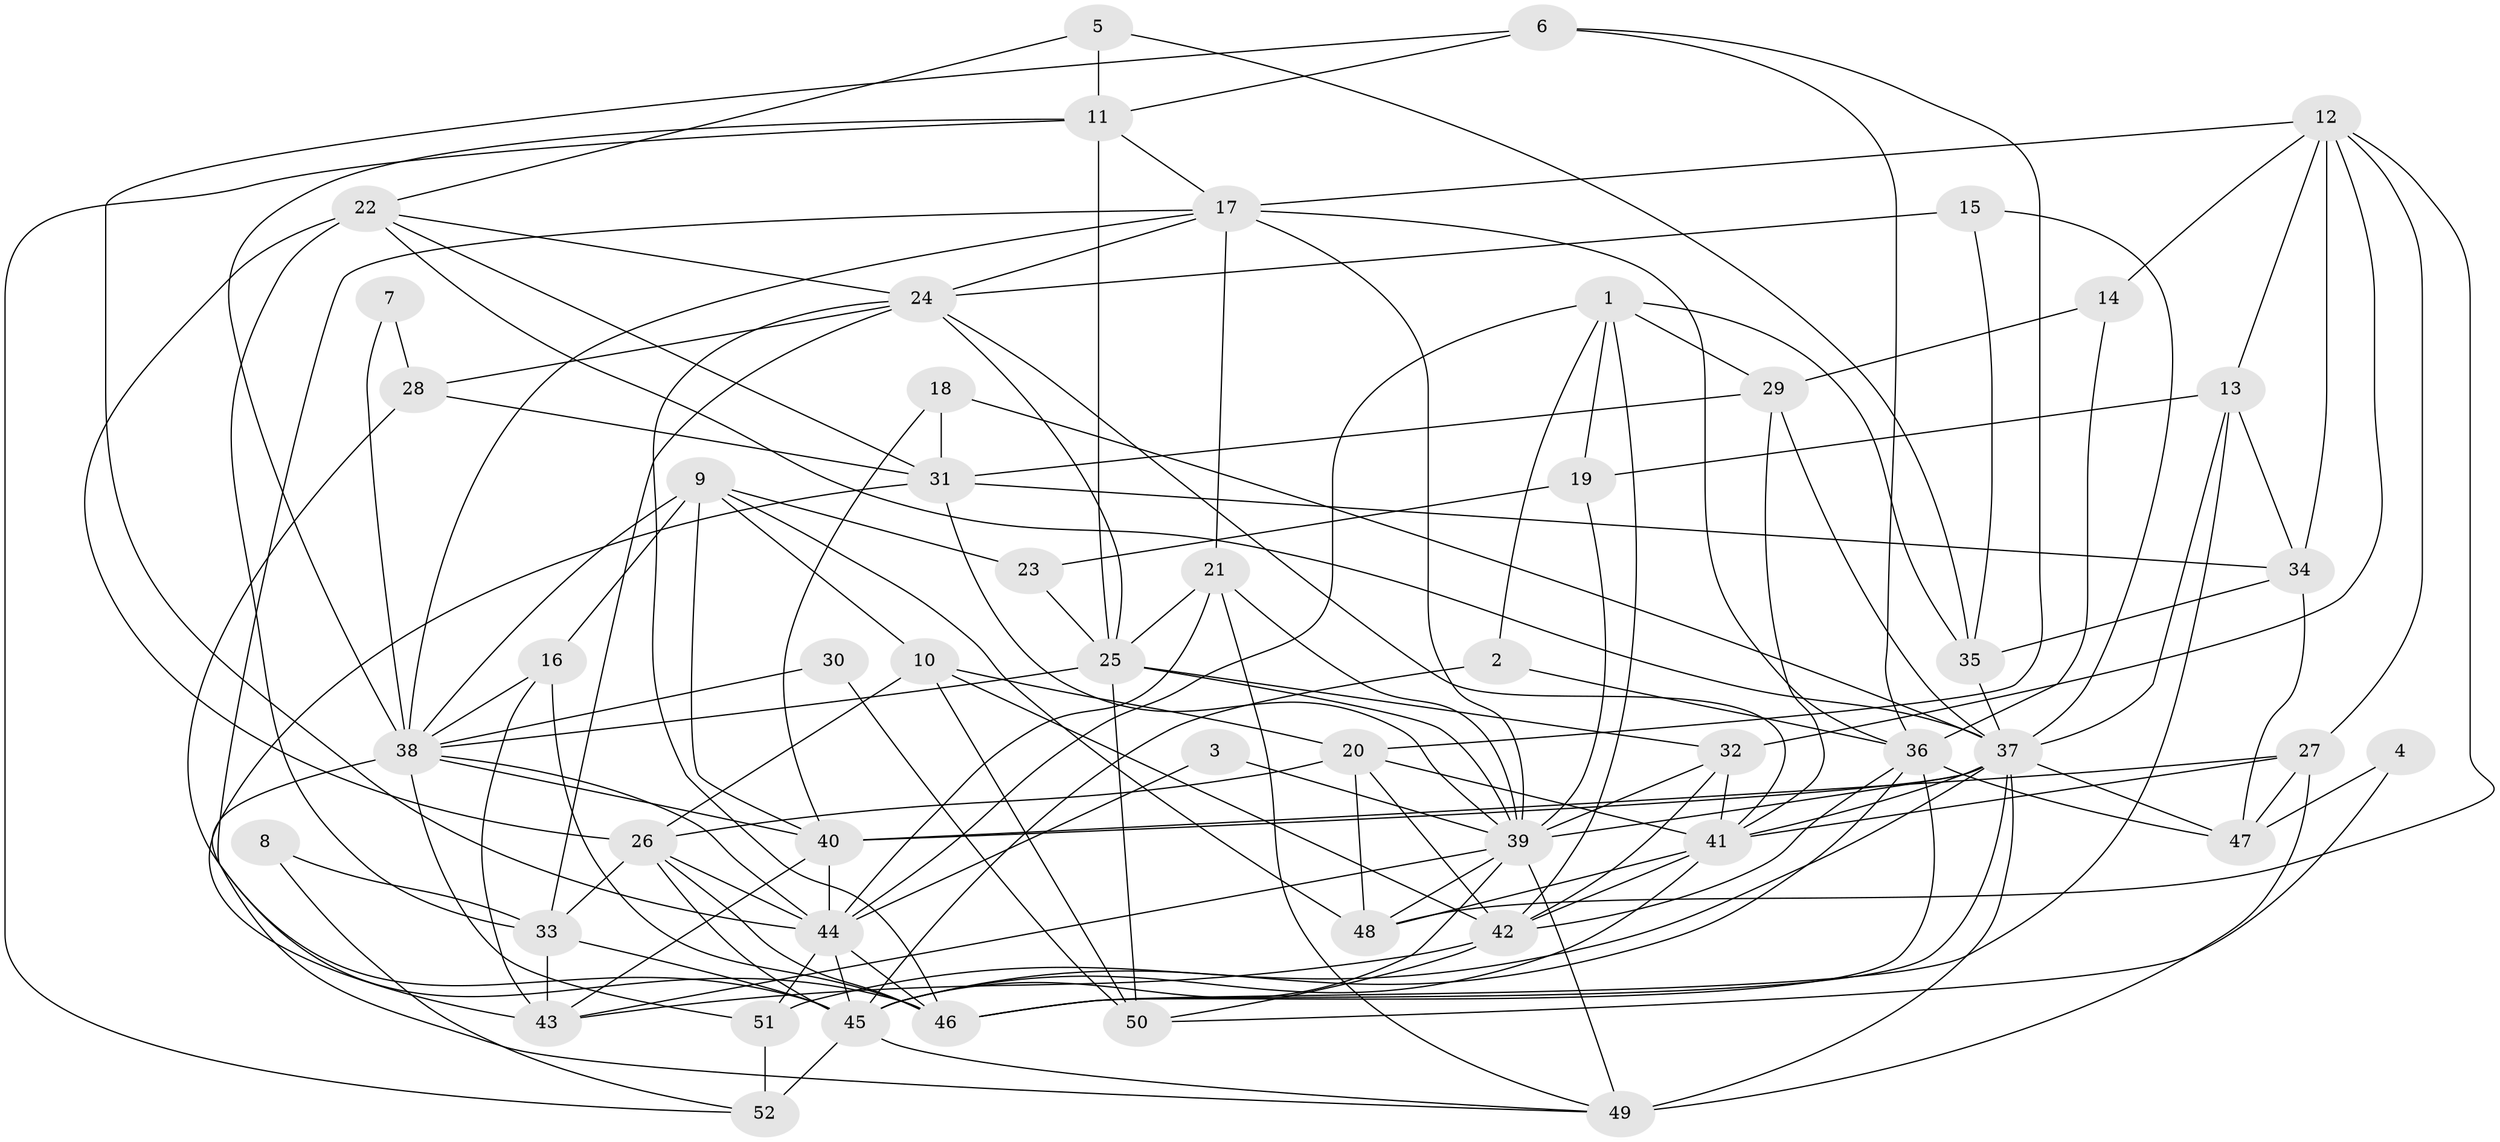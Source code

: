 // original degree distribution, {5: 0.16346153846153846, 3: 0.3076923076923077, 4: 0.2692307692307692, 6: 0.11538461538461539, 2: 0.10576923076923077, 8: 0.009615384615384616, 7: 0.028846153846153848}
// Generated by graph-tools (version 1.1) at 2025/50/03/09/25 03:50:08]
// undirected, 52 vertices, 148 edges
graph export_dot {
graph [start="1"]
  node [color=gray90,style=filled];
  1;
  2;
  3;
  4;
  5;
  6;
  7;
  8;
  9;
  10;
  11;
  12;
  13;
  14;
  15;
  16;
  17;
  18;
  19;
  20;
  21;
  22;
  23;
  24;
  25;
  26;
  27;
  28;
  29;
  30;
  31;
  32;
  33;
  34;
  35;
  36;
  37;
  38;
  39;
  40;
  41;
  42;
  43;
  44;
  45;
  46;
  47;
  48;
  49;
  50;
  51;
  52;
  1 -- 2 [weight=1.0];
  1 -- 19 [weight=1.0];
  1 -- 29 [weight=1.0];
  1 -- 35 [weight=1.0];
  1 -- 42 [weight=1.0];
  1 -- 44 [weight=1.0];
  2 -- 36 [weight=1.0];
  2 -- 45 [weight=1.0];
  3 -- 39 [weight=1.0];
  3 -- 44 [weight=1.0];
  4 -- 47 [weight=1.0];
  4 -- 50 [weight=1.0];
  5 -- 11 [weight=1.0];
  5 -- 22 [weight=1.0];
  5 -- 35 [weight=1.0];
  6 -- 11 [weight=1.0];
  6 -- 20 [weight=1.0];
  6 -- 36 [weight=1.0];
  6 -- 44 [weight=1.0];
  7 -- 28 [weight=1.0];
  7 -- 38 [weight=1.0];
  8 -- 33 [weight=1.0];
  8 -- 52 [weight=1.0];
  9 -- 10 [weight=1.0];
  9 -- 16 [weight=1.0];
  9 -- 23 [weight=1.0];
  9 -- 38 [weight=1.0];
  9 -- 40 [weight=1.0];
  9 -- 48 [weight=1.0];
  10 -- 20 [weight=1.0];
  10 -- 26 [weight=1.0];
  10 -- 42 [weight=1.0];
  10 -- 50 [weight=1.0];
  11 -- 17 [weight=1.0];
  11 -- 25 [weight=1.0];
  11 -- 38 [weight=1.0];
  11 -- 52 [weight=1.0];
  12 -- 13 [weight=1.0];
  12 -- 14 [weight=1.0];
  12 -- 17 [weight=1.0];
  12 -- 27 [weight=1.0];
  12 -- 32 [weight=1.0];
  12 -- 34 [weight=1.0];
  12 -- 48 [weight=1.0];
  13 -- 19 [weight=1.0];
  13 -- 34 [weight=1.0];
  13 -- 37 [weight=1.0];
  13 -- 46 [weight=1.0];
  14 -- 29 [weight=1.0];
  14 -- 36 [weight=1.0];
  15 -- 24 [weight=1.0];
  15 -- 35 [weight=1.0];
  15 -- 37 [weight=1.0];
  16 -- 38 [weight=1.0];
  16 -- 43 [weight=1.0];
  16 -- 46 [weight=1.0];
  17 -- 21 [weight=1.0];
  17 -- 24 [weight=1.0];
  17 -- 36 [weight=1.0];
  17 -- 38 [weight=1.0];
  17 -- 39 [weight=1.0];
  17 -- 45 [weight=1.0];
  18 -- 31 [weight=1.0];
  18 -- 37 [weight=1.0];
  18 -- 40 [weight=1.0];
  19 -- 23 [weight=1.0];
  19 -- 39 [weight=1.0];
  20 -- 26 [weight=1.0];
  20 -- 41 [weight=1.0];
  20 -- 42 [weight=1.0];
  20 -- 48 [weight=1.0];
  21 -- 25 [weight=1.0];
  21 -- 39 [weight=1.0];
  21 -- 44 [weight=1.0];
  21 -- 49 [weight=1.0];
  22 -- 24 [weight=1.0];
  22 -- 26 [weight=1.0];
  22 -- 31 [weight=1.0];
  22 -- 33 [weight=1.0];
  22 -- 37 [weight=1.0];
  23 -- 25 [weight=1.0];
  24 -- 25 [weight=1.0];
  24 -- 28 [weight=1.0];
  24 -- 33 [weight=1.0];
  24 -- 41 [weight=1.0];
  24 -- 46 [weight=1.0];
  25 -- 32 [weight=1.0];
  25 -- 38 [weight=1.0];
  25 -- 39 [weight=1.0];
  25 -- 50 [weight=1.0];
  26 -- 33 [weight=1.0];
  26 -- 44 [weight=1.0];
  26 -- 45 [weight=1.0];
  26 -- 46 [weight=1.0];
  27 -- 40 [weight=1.0];
  27 -- 41 [weight=1.0];
  27 -- 47 [weight=1.0];
  27 -- 49 [weight=1.0];
  28 -- 31 [weight=1.0];
  28 -- 46 [weight=1.0];
  29 -- 31 [weight=1.0];
  29 -- 37 [weight=1.0];
  29 -- 41 [weight=1.0];
  30 -- 38 [weight=1.0];
  30 -- 50 [weight=1.0];
  31 -- 34 [weight=1.0];
  31 -- 39 [weight=1.0];
  31 -- 43 [weight=1.0];
  32 -- 39 [weight=1.0];
  32 -- 41 [weight=1.0];
  32 -- 42 [weight=1.0];
  33 -- 43 [weight=2.0];
  33 -- 45 [weight=1.0];
  34 -- 35 [weight=1.0];
  34 -- 47 [weight=1.0];
  35 -- 37 [weight=1.0];
  36 -- 42 [weight=1.0];
  36 -- 45 [weight=1.0];
  36 -- 46 [weight=1.0];
  36 -- 47 [weight=1.0];
  37 -- 39 [weight=1.0];
  37 -- 40 [weight=1.0];
  37 -- 41 [weight=1.0];
  37 -- 46 [weight=1.0];
  37 -- 47 [weight=2.0];
  37 -- 49 [weight=1.0];
  37 -- 51 [weight=2.0];
  38 -- 40 [weight=1.0];
  38 -- 44 [weight=1.0];
  38 -- 49 [weight=1.0];
  38 -- 51 [weight=1.0];
  39 -- 43 [weight=1.0];
  39 -- 45 [weight=1.0];
  39 -- 48 [weight=1.0];
  39 -- 49 [weight=2.0];
  40 -- 43 [weight=1.0];
  40 -- 44 [weight=1.0];
  41 -- 42 [weight=1.0];
  41 -- 45 [weight=1.0];
  41 -- 48 [weight=1.0];
  42 -- 43 [weight=1.0];
  42 -- 50 [weight=1.0];
  44 -- 45 [weight=1.0];
  44 -- 46 [weight=1.0];
  44 -- 51 [weight=1.0];
  45 -- 49 [weight=1.0];
  45 -- 52 [weight=2.0];
  51 -- 52 [weight=1.0];
}
